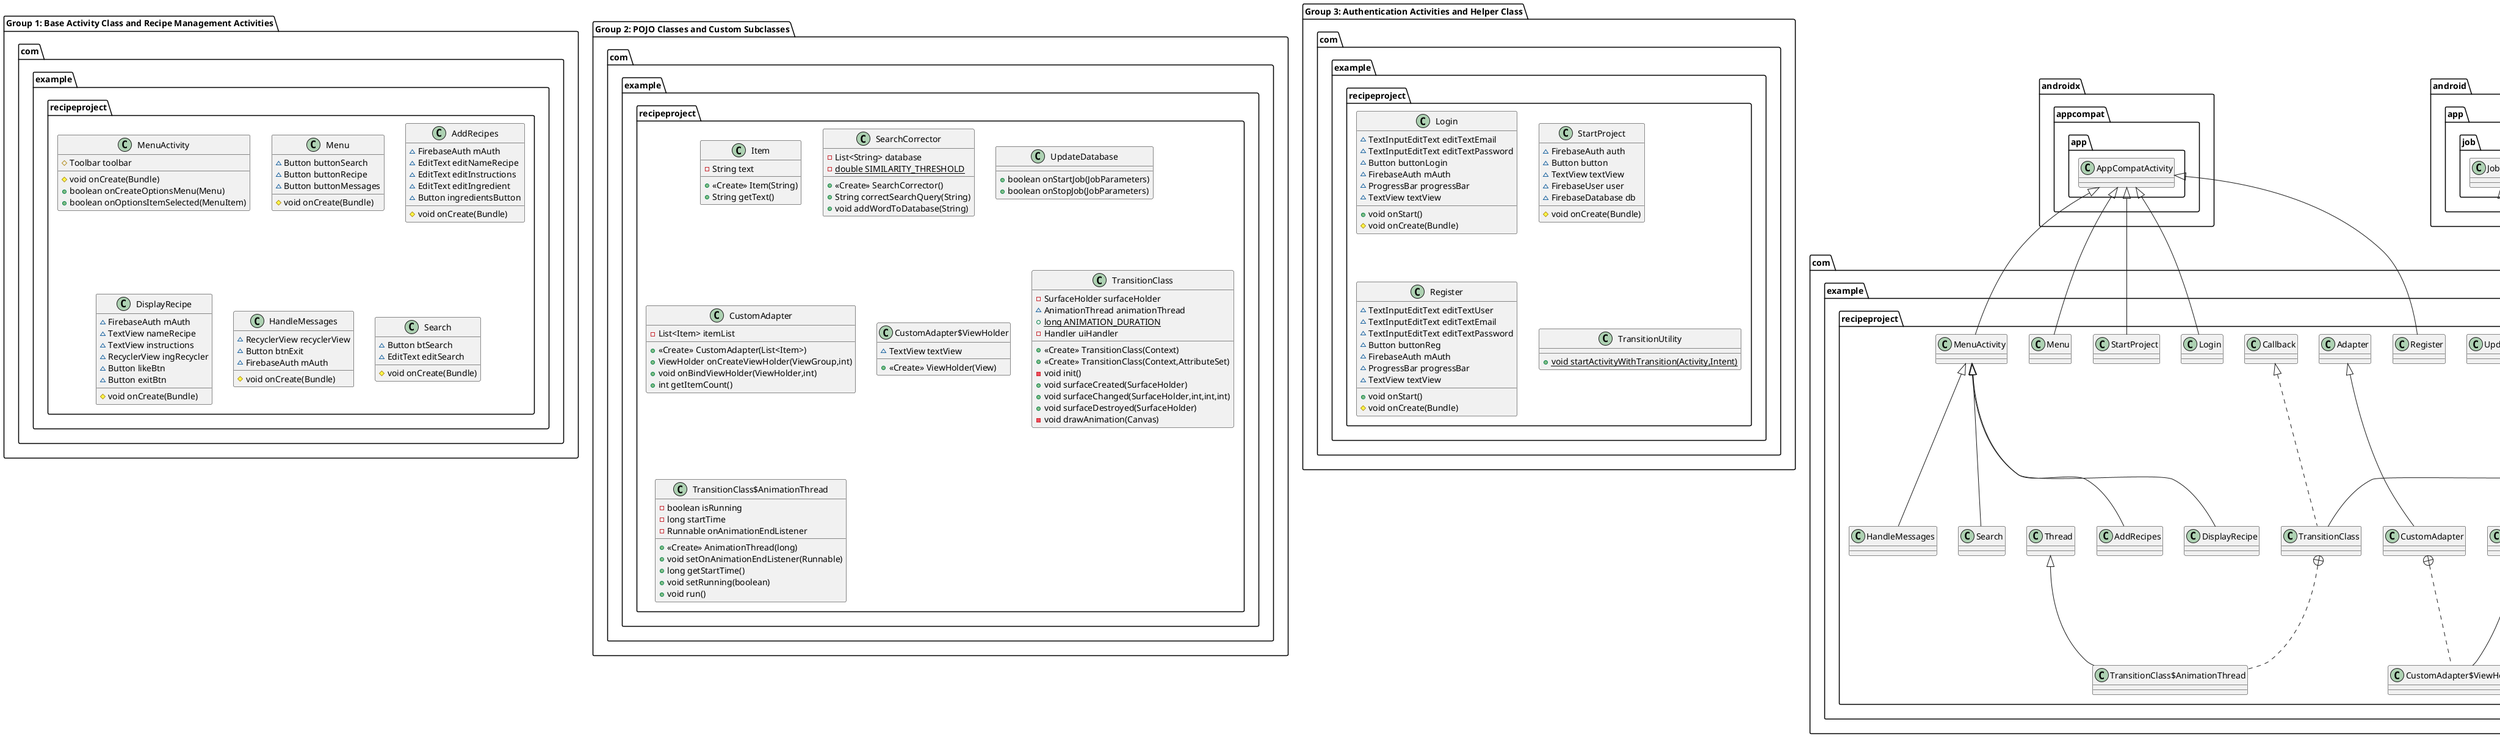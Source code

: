 @startuml
' Group 1: Base Activity Class and Recipe Management Activities
package "Group 1: Base Activity Class and Recipe Management Activities" {
    class com.example.recipeproject.MenuActivity {
        # Toolbar toolbar
        # void onCreate(Bundle)
        + boolean onCreateOptionsMenu(Menu)
        + boolean onOptionsItemSelected(MenuItem)
    }
    class com.example.recipeproject.Menu {
        ~ Button buttonSearch
        ~ Button buttonRecipe
        ~ Button buttonMessages
        # void onCreate(Bundle)
    }
    class com.example.recipeproject.AddRecipes {
        ~ FirebaseAuth mAuth
        ~ EditText editNameRecipe
        ~ EditText editInstructions
        ~ EditText editIngredient
        ~ Button ingredientsButton
        # void onCreate(Bundle)
    }
    class com.example.recipeproject.DisplayRecipe {
        ~ FirebaseAuth mAuth
        ~ TextView nameRecipe
        ~ TextView instructions
        ~ RecyclerView ingRecycler
        ~ Button likeBtn
        ~ Button exitBtn
        # void onCreate(Bundle)
    }
    class com.example.recipeproject.HandleMessages {
        ~ RecyclerView recyclerView
        ~ Button btnExit
        ~ FirebaseAuth mAuth
        # void onCreate(Bundle)
    }
    class com.example.recipeproject.Search {
        ~ Button btSearch
        ~ EditText editSearch
        # void onCreate(Bundle)
    }
}

' Group 2: POJO Classes and Custom Subclasses
package "Group 2: POJO Classes and Custom Subclasses" {
    class com.example.recipeproject.Item {
        - String text
        + <<Create>> Item(String)
        + String getText()
    }
    class com.example.recipeproject.SearchCorrector {
        - List<String> database
        - {static} double SIMILARITY_THRESHOLD
        + <<Create>> SearchCorrector()
        + String correctSearchQuery(String)
        + void addWordToDatabase(String)
    }
    class com.example.recipeproject.UpdateDatabase {
        + boolean onStartJob(JobParameters)
        + boolean onStopJob(JobParameters)
    }
    class com.example.recipeproject.CustomAdapter {
        - List<Item> itemList
        + <<Create>> CustomAdapter(List<Item>)
        + ViewHolder onCreateViewHolder(ViewGroup,int)
        + void onBindViewHolder(ViewHolder,int)
        + int getItemCount()
    }
    class com.example.recipeproject.CustomAdapter$ViewHolder {
        ~ TextView textView
        + <<Create>> ViewHolder(View)
    }
    class com.example.recipeproject.TransitionClass {
        - SurfaceHolder surfaceHolder
        ~ AnimationThread animationThread
        + {static} long ANIMATION_DURATION
        - Handler uiHandler
        + <<Create>> TransitionClass(Context)
        + <<Create>> TransitionClass(Context,AttributeSet)
        - void init()
        + void surfaceCreated(SurfaceHolder)
        + void surfaceChanged(SurfaceHolder,int,int,int)
        + void surfaceDestroyed(SurfaceHolder)
        - void drawAnimation(Canvas)
    }
    class com.example.recipeproject.TransitionClass$AnimationThread {
        - boolean isRunning
        - long startTime
        - Runnable onAnimationEndListener
        + <<Create>> AnimationThread(long)
        + void setOnAnimationEndListener(Runnable)
        + long getStartTime()
        + void setRunning(boolean)
        + void run()
    }
}

' Group 3: Authentication Activities and Helper Class
package "Group 3: Authentication Activities and Helper Class" {
    class com.example.recipeproject.Login {
        ~ TextInputEditText editTextEmail
        ~ TextInputEditText editTextPassword
        ~ Button buttonLogin
        ~ FirebaseAuth mAuth
        ~ ProgressBar progressBar
        ~ TextView textView
        + void onStart()
        # void onCreate(Bundle)
    }
    class com.example.recipeproject.StartProject {
        ~ FirebaseAuth auth
        ~ Button button
        ~ TextView textView
        ~ FirebaseUser user
        ~ FirebaseDatabase db
        # void onCreate(Bundle)
    }
    class com.example.recipeproject.Register {
        ~ TextInputEditText editTextUser
        ~ TextInputEditText editTextEmail
        ~ TextInputEditText editTextPassword
        ~ Button buttonReg
        ~ FirebaseAuth mAuth
        ~ ProgressBar progressBar
        ~ TextView textView
        + void onStart()
        # void onCreate(Bundle)
    }
    class com.example.recipeproject.TransitionUtility {
        + {static} void startActivityWithTransition(Activity,Intent)
    }
}

' Relationships
android.app.job.JobService <|-- com.example.recipeproject.UpdateDatabase
com.example.recipeproject.MenuActivity <|-- com.example.recipeproject.AddRecipes
androidx.appcompat.app.AppCompatActivity <|-- com.example.recipeproject.MenuActivity
com.example.recipeproject.Adapter <|-- com.example.recipeproject.CustomAdapter
com.example.recipeproject.CustomAdapter +.. com.example.recipeproject.CustomAdapter$ViewHolder
com.example.recipeproject.ViewHolder <|-- com.example.recipeproject.CustomAdapter$ViewHolder
androidx.appcompat.app.AppCompatActivity <|-- com.example.recipeproject.Menu
androidx.appcompat.app.AppCompatActivity <|-- com.example.recipeproject.Login
androidx.appcompat.app.AppCompatActivity <|-- com.example.recipeproject.StartProject
com.example.recipeproject.MenuActivity <|-- com.example.recipeproject.DisplayRecipe
com.example.recipeproject.MenuActivity <|-- com.example.recipeproject.HandleMessages
com.example.recipeproject.Callback <|.. com.example.recipeproject.TransitionClass
android.view.SurfaceView <|-- com.example.recipeproject.TransitionClass
com.example.recipeproject.TransitionClass +.. com.example.recipeproject.TransitionClass$AnimationThread
com.example.recipeproject.Thread <|-- com.example.recipeproject.TransitionClass$AnimationThread
androidx.appcompat.app.AppCompatActivity <|-- com.example.recipeproject.Register
com.example.recipeproject.MenuActivity <|-- com.example.recipeproject.Search
@enduml

